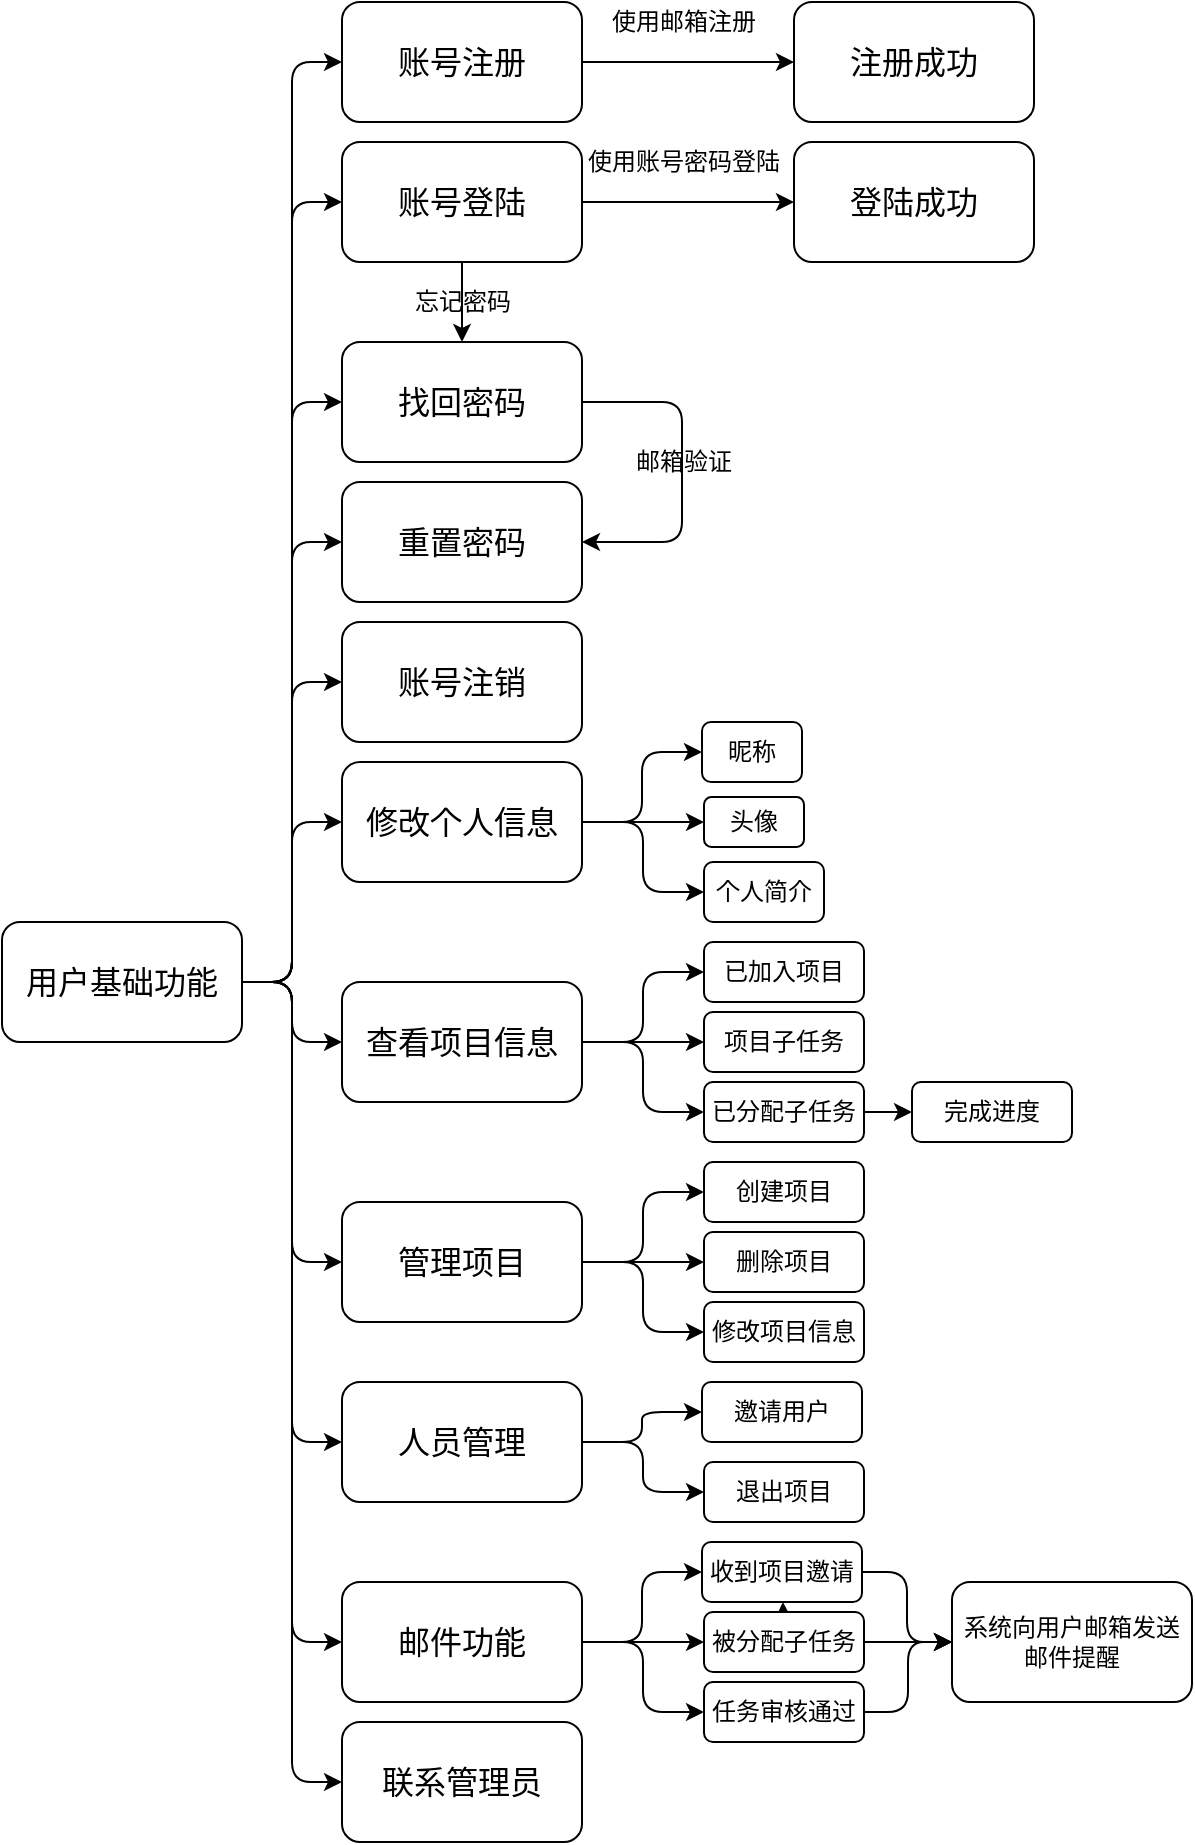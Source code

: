 <mxfile>
    <diagram id="C5RBs43oDa-KdzZeNtuy" name="Page-1">
        <mxGraphModel dx="1781" dy="2308" grid="1" gridSize="10" guides="1" tooltips="1" connect="1" arrows="1" fold="1" page="1" pageScale="1" pageWidth="827" pageHeight="1169" math="0" shadow="0">
            <root>
                <mxCell id="WIyWlLk6GJQsqaUBKTNV-0"/>
                <mxCell id="WIyWlLk6GJQsqaUBKTNV-1" parent="WIyWlLk6GJQsqaUBKTNV-0"/>
                <mxCell id="pE-AcU6Cp-5-v8uXEYiz-11" value="" style="edgeStyle=orthogonalEdgeStyle;rounded=1;orthogonalLoop=1;jettySize=auto;html=1;" parent="WIyWlLk6GJQsqaUBKTNV-1" source="pE-AcU6Cp-5-v8uXEYiz-8" target="pE-AcU6Cp-5-v8uXEYiz-10" edge="1">
                    <mxGeometry relative="1" as="geometry"/>
                </mxCell>
                <mxCell id="pE-AcU6Cp-5-v8uXEYiz-8" value="账号注册" style="rounded=1;whiteSpace=wrap;html=1;flipV=1;fontSize=16;" parent="WIyWlLk6GJQsqaUBKTNV-1" vertex="1">
                    <mxGeometry x="250" y="-90" width="120" height="60" as="geometry"/>
                </mxCell>
                <mxCell id="pE-AcU6Cp-5-v8uXEYiz-10" value="注册成功" style="whiteSpace=wrap;html=1;rounded=1;flipV=1;fontSize=16;" parent="WIyWlLk6GJQsqaUBKTNV-1" vertex="1">
                    <mxGeometry x="476" y="-90" width="120" height="60" as="geometry"/>
                </mxCell>
                <mxCell id="pE-AcU6Cp-5-v8uXEYiz-22" value="" style="edgeStyle=orthogonalEdgeStyle;rounded=1;orthogonalLoop=1;jettySize=auto;html=1;" parent="WIyWlLk6GJQsqaUBKTNV-1" source="pE-AcU6Cp-5-v8uXEYiz-15" target="pE-AcU6Cp-5-v8uXEYiz-17" edge="1">
                    <mxGeometry relative="1" as="geometry"/>
                </mxCell>
                <mxCell id="pE-AcU6Cp-5-v8uXEYiz-25" value="" style="edgeStyle=orthogonalEdgeStyle;rounded=1;orthogonalLoop=1;jettySize=auto;html=1;fontSize=16;" parent="WIyWlLk6GJQsqaUBKTNV-1" source="pE-AcU6Cp-5-v8uXEYiz-15" target="pE-AcU6Cp-5-v8uXEYiz-24" edge="1">
                    <mxGeometry relative="1" as="geometry"/>
                </mxCell>
                <mxCell id="pE-AcU6Cp-5-v8uXEYiz-15" value="账号登陆" style="whiteSpace=wrap;html=1;rounded=1;flipV=1;fontSize=16;" parent="WIyWlLk6GJQsqaUBKTNV-1" vertex="1">
                    <mxGeometry x="250" y="-20" width="120" height="60" as="geometry"/>
                </mxCell>
                <mxCell id="pE-AcU6Cp-5-v8uXEYiz-17" value="登陆成功" style="rounded=1;whiteSpace=wrap;html=1;flipV=1;fontSize=16;" parent="WIyWlLk6GJQsqaUBKTNV-1" vertex="1">
                    <mxGeometry x="476" y="-20" width="120" height="60" as="geometry"/>
                </mxCell>
                <mxCell id="pE-AcU6Cp-5-v8uXEYiz-20" value="使用账号密码登陆" style="text;html=1;strokeColor=none;fillColor=none;align=center;verticalAlign=middle;whiteSpace=wrap;rounded=1;flipV=1;" parent="WIyWlLk6GJQsqaUBKTNV-1" vertex="1">
                    <mxGeometry x="366" y="-20" width="110" height="20" as="geometry"/>
                </mxCell>
                <mxCell id="pE-AcU6Cp-5-v8uXEYiz-23" value="使用邮箱注册" style="text;html=1;strokeColor=none;fillColor=none;align=center;verticalAlign=middle;whiteSpace=wrap;rounded=1;flipV=1;" parent="WIyWlLk6GJQsqaUBKTNV-1" vertex="1">
                    <mxGeometry x="356" y="-90" width="130" height="20" as="geometry"/>
                </mxCell>
                <mxCell id="1" style="edgeStyle=elbowEdgeStyle;hachureGap=4;html=1;entryX=1;entryY=0.5;entryDx=0;entryDy=0;fontFamily=Architects Daughter;fontSource=https%3A%2F%2Ffonts.googleapis.com%2Fcss%3Ffamily%3DArchitects%2BDaughter;fontSize=16;exitX=1;exitY=0.5;exitDx=0;exitDy=0;" edge="1" parent="WIyWlLk6GJQsqaUBKTNV-1" source="pE-AcU6Cp-5-v8uXEYiz-24" target="pE-AcU6Cp-5-v8uXEYiz-27">
                    <mxGeometry relative="1" as="geometry">
                        <mxPoint x="370" y="140" as="sourcePoint"/>
                        <Array as="points">
                            <mxPoint x="420" y="140"/>
                        </Array>
                    </mxGeometry>
                </mxCell>
                <mxCell id="pE-AcU6Cp-5-v8uXEYiz-24" value="找回密码" style="rounded=1;whiteSpace=wrap;html=1;flipV=1;fontSize=16;" parent="WIyWlLk6GJQsqaUBKTNV-1" vertex="1">
                    <mxGeometry x="250" y="80" width="120" height="60" as="geometry"/>
                </mxCell>
                <mxCell id="pE-AcU6Cp-5-v8uXEYiz-26" value="忘记密码" style="text;html=1;strokeColor=none;fillColor=none;align=center;verticalAlign=middle;rounded=1;flipV=1;fontSize=12;labelBorderColor=none;" parent="WIyWlLk6GJQsqaUBKTNV-1" vertex="1">
                    <mxGeometry x="260" y="50" width="100" height="20" as="geometry"/>
                </mxCell>
                <mxCell id="pE-AcU6Cp-5-v8uXEYiz-27" value="重置密码" style="rounded=1;whiteSpace=wrap;html=1;flipV=1;fontSize=16;" parent="WIyWlLk6GJQsqaUBKTNV-1" vertex="1">
                    <mxGeometry x="250" y="150" width="120" height="60" as="geometry"/>
                </mxCell>
                <mxCell id="pE-AcU6Cp-5-v8uXEYiz-29" value="邮箱验证" style="text;html=1;strokeColor=none;fillColor=none;align=center;verticalAlign=middle;whiteSpace=wrap;rounded=1;flipV=1;" parent="WIyWlLk6GJQsqaUBKTNV-1" vertex="1">
                    <mxGeometry x="356" y="130" width="130" height="20" as="geometry"/>
                </mxCell>
                <mxCell id="pE-AcU6Cp-5-v8uXEYiz-30" value="账号注销" style="rounded=1;whiteSpace=wrap;html=1;flipV=1;fontSize=16;" parent="WIyWlLk6GJQsqaUBKTNV-1" vertex="1">
                    <mxGeometry x="250" y="220" width="120" height="60" as="geometry"/>
                </mxCell>
                <mxCell id="pE-AcU6Cp-5-v8uXEYiz-38" style="edgeStyle=orthogonalEdgeStyle;rounded=1;orthogonalLoop=1;jettySize=auto;html=1;exitX=1;exitY=0.5;exitDx=0;exitDy=0;entryX=0;entryY=0.5;entryDx=0;entryDy=0;" parent="WIyWlLk6GJQsqaUBKTNV-1" source="pE-AcU6Cp-5-v8uXEYiz-33" target="pE-AcU6Cp-5-v8uXEYiz-35" edge="1">
                    <mxGeometry relative="1" as="geometry"/>
                </mxCell>
                <mxCell id="pE-AcU6Cp-5-v8uXEYiz-40" style="edgeStyle=orthogonalEdgeStyle;rounded=1;orthogonalLoop=1;jettySize=auto;html=1;exitX=1;exitY=0.5;exitDx=0;exitDy=0;entryX=0;entryY=0.5;entryDx=0;entryDy=0;" parent="WIyWlLk6GJQsqaUBKTNV-1" source="pE-AcU6Cp-5-v8uXEYiz-33" target="pE-AcU6Cp-5-v8uXEYiz-36" edge="1">
                    <mxGeometry relative="1" as="geometry"/>
                </mxCell>
                <mxCell id="pE-AcU6Cp-5-v8uXEYiz-41" style="edgeStyle=orthogonalEdgeStyle;rounded=1;orthogonalLoop=1;jettySize=auto;html=1;exitX=1;exitY=0.5;exitDx=0;exitDy=0;entryX=0;entryY=0.5;entryDx=0;entryDy=0;" parent="WIyWlLk6GJQsqaUBKTNV-1" source="pE-AcU6Cp-5-v8uXEYiz-33" target="pE-AcU6Cp-5-v8uXEYiz-37" edge="1">
                    <mxGeometry relative="1" as="geometry"/>
                </mxCell>
                <mxCell id="pE-AcU6Cp-5-v8uXEYiz-33" value="修改个人信息" style="rounded=1;whiteSpace=wrap;html=1;flipV=1;fontSize=16;" parent="WIyWlLk6GJQsqaUBKTNV-1" vertex="1">
                    <mxGeometry x="250" y="290" width="120" height="60" as="geometry"/>
                </mxCell>
                <mxCell id="pE-AcU6Cp-5-v8uXEYiz-35" value="昵称" style="rounded=1;whiteSpace=wrap;html=1;flipV=1;" parent="WIyWlLk6GJQsqaUBKTNV-1" vertex="1">
                    <mxGeometry x="430" y="270" width="50" height="30" as="geometry"/>
                </mxCell>
                <mxCell id="pE-AcU6Cp-5-v8uXEYiz-36" value="头像" style="rounded=1;whiteSpace=wrap;html=1;flipV=1;" parent="WIyWlLk6GJQsqaUBKTNV-1" vertex="1">
                    <mxGeometry x="431" y="307.5" width="50" height="25" as="geometry"/>
                </mxCell>
                <mxCell id="pE-AcU6Cp-5-v8uXEYiz-37" value="个人简介" style="rounded=1;whiteSpace=wrap;html=1;flipV=1;" parent="WIyWlLk6GJQsqaUBKTNV-1" vertex="1">
                    <mxGeometry x="431" y="340" width="60" height="30" as="geometry"/>
                </mxCell>
                <mxCell id="pE-AcU6Cp-5-v8uXEYiz-48" style="edgeStyle=orthogonalEdgeStyle;rounded=1;orthogonalLoop=1;jettySize=auto;html=1;exitX=1;exitY=0.5;exitDx=0;exitDy=0;entryX=0;entryY=0.5;entryDx=0;entryDy=0;" parent="WIyWlLk6GJQsqaUBKTNV-1" source="pE-AcU6Cp-5-v8uXEYiz-42" target="pE-AcU6Cp-5-v8uXEYiz-43" edge="1">
                    <mxGeometry relative="1" as="geometry"/>
                </mxCell>
                <mxCell id="pE-AcU6Cp-5-v8uXEYiz-49" style="edgeStyle=orthogonalEdgeStyle;rounded=1;orthogonalLoop=1;jettySize=auto;html=1;exitX=1;exitY=0.5;exitDx=0;exitDy=0;entryX=0;entryY=0.5;entryDx=0;entryDy=0;" parent="WIyWlLk6GJQsqaUBKTNV-1" source="pE-AcU6Cp-5-v8uXEYiz-42" target="pE-AcU6Cp-5-v8uXEYiz-45" edge="1">
                    <mxGeometry relative="1" as="geometry"/>
                </mxCell>
                <mxCell id="pE-AcU6Cp-5-v8uXEYiz-50" style="edgeStyle=orthogonalEdgeStyle;rounded=1;orthogonalLoop=1;jettySize=auto;html=1;exitX=1;exitY=0.5;exitDx=0;exitDy=0;entryX=0;entryY=0.5;entryDx=0;entryDy=0;" parent="WIyWlLk6GJQsqaUBKTNV-1" source="pE-AcU6Cp-5-v8uXEYiz-42" target="pE-AcU6Cp-5-v8uXEYiz-47" edge="1">
                    <mxGeometry relative="1" as="geometry"/>
                </mxCell>
                <mxCell id="pE-AcU6Cp-5-v8uXEYiz-42" value="查看项目信息" style="rounded=1;whiteSpace=wrap;html=1;flipV=1;fontSize=16;" parent="WIyWlLk6GJQsqaUBKTNV-1" vertex="1">
                    <mxGeometry x="250" y="400" width="120" height="60" as="geometry"/>
                </mxCell>
                <mxCell id="pE-AcU6Cp-5-v8uXEYiz-43" value="已加入项目" style="rounded=1;whiteSpace=wrap;html=1;flipV=1;" parent="WIyWlLk6GJQsqaUBKTNV-1" vertex="1">
                    <mxGeometry x="431" y="380" width="80" height="30" as="geometry"/>
                </mxCell>
                <mxCell id="pE-AcU6Cp-5-v8uXEYiz-45" value="项目子任务" style="rounded=1;whiteSpace=wrap;html=1;flipV=1;" parent="WIyWlLk6GJQsqaUBKTNV-1" vertex="1">
                    <mxGeometry x="431" y="415" width="80" height="30" as="geometry"/>
                </mxCell>
                <mxCell id="pE-AcU6Cp-5-v8uXEYiz-52" style="edgeStyle=orthogonalEdgeStyle;rounded=1;orthogonalLoop=1;jettySize=auto;html=1;exitX=1;exitY=0.5;exitDx=0;exitDy=0;entryX=0;entryY=0.5;entryDx=0;entryDy=0;" parent="WIyWlLk6GJQsqaUBKTNV-1" source="pE-AcU6Cp-5-v8uXEYiz-47" target="pE-AcU6Cp-5-v8uXEYiz-51" edge="1">
                    <mxGeometry relative="1" as="geometry"/>
                </mxCell>
                <mxCell id="pE-AcU6Cp-5-v8uXEYiz-47" value="已分配子任务" style="rounded=1;whiteSpace=wrap;html=1;flipV=1;" parent="WIyWlLk6GJQsqaUBKTNV-1" vertex="1">
                    <mxGeometry x="431" y="450" width="80" height="30" as="geometry"/>
                </mxCell>
                <mxCell id="pE-AcU6Cp-5-v8uXEYiz-51" value="完成进度" style="rounded=1;whiteSpace=wrap;html=1;flipV=1;" parent="WIyWlLk6GJQsqaUBKTNV-1" vertex="1">
                    <mxGeometry x="535" y="450" width="80" height="30" as="geometry"/>
                </mxCell>
                <mxCell id="pE-AcU6Cp-5-v8uXEYiz-57" style="edgeStyle=orthogonalEdgeStyle;rounded=1;orthogonalLoop=1;jettySize=auto;html=1;exitX=1;exitY=0.5;exitDx=0;exitDy=0;entryX=0;entryY=0.5;entryDx=0;entryDy=0;" parent="WIyWlLk6GJQsqaUBKTNV-1" source="pE-AcU6Cp-5-v8uXEYiz-53" target="pE-AcU6Cp-5-v8uXEYiz-54" edge="1">
                    <mxGeometry relative="1" as="geometry"/>
                </mxCell>
                <mxCell id="pE-AcU6Cp-5-v8uXEYiz-58" style="edgeStyle=orthogonalEdgeStyle;rounded=1;orthogonalLoop=1;jettySize=auto;html=1;exitX=1;exitY=0.5;exitDx=0;exitDy=0;entryX=0;entryY=0.5;entryDx=0;entryDy=0;" parent="WIyWlLk6GJQsqaUBKTNV-1" source="pE-AcU6Cp-5-v8uXEYiz-53" target="pE-AcU6Cp-5-v8uXEYiz-55" edge="1">
                    <mxGeometry relative="1" as="geometry"/>
                </mxCell>
                <mxCell id="pE-AcU6Cp-5-v8uXEYiz-59" style="edgeStyle=orthogonalEdgeStyle;rounded=1;orthogonalLoop=1;jettySize=auto;html=1;exitX=1;exitY=0.5;exitDx=0;exitDy=0;entryX=0;entryY=0.5;entryDx=0;entryDy=0;" parent="WIyWlLk6GJQsqaUBKTNV-1" source="pE-AcU6Cp-5-v8uXEYiz-53" target="pE-AcU6Cp-5-v8uXEYiz-56" edge="1">
                    <mxGeometry relative="1" as="geometry"/>
                </mxCell>
                <mxCell id="pE-AcU6Cp-5-v8uXEYiz-53" value="管理项目" style="rounded=1;whiteSpace=wrap;html=1;flipV=1;fontSize=16;" parent="WIyWlLk6GJQsqaUBKTNV-1" vertex="1">
                    <mxGeometry x="250" y="510" width="120" height="60" as="geometry"/>
                </mxCell>
                <mxCell id="pE-AcU6Cp-5-v8uXEYiz-54" value="创建项目" style="rounded=1;whiteSpace=wrap;html=1;flipV=1;" parent="WIyWlLk6GJQsqaUBKTNV-1" vertex="1">
                    <mxGeometry x="431" y="490" width="80" height="30" as="geometry"/>
                </mxCell>
                <mxCell id="pE-AcU6Cp-5-v8uXEYiz-55" value="删除项目" style="rounded=1;whiteSpace=wrap;html=1;flipV=1;" parent="WIyWlLk6GJQsqaUBKTNV-1" vertex="1">
                    <mxGeometry x="431" y="525" width="80" height="30" as="geometry"/>
                </mxCell>
                <mxCell id="pE-AcU6Cp-5-v8uXEYiz-56" value="修改项目信息" style="rounded=1;whiteSpace=wrap;html=1;flipV=1;" parent="WIyWlLk6GJQsqaUBKTNV-1" vertex="1">
                    <mxGeometry x="431" y="560" width="80" height="30" as="geometry"/>
                </mxCell>
                <mxCell id="pE-AcU6Cp-5-v8uXEYiz-64" style="edgeStyle=orthogonalEdgeStyle;rounded=1;orthogonalLoop=1;jettySize=auto;html=1;exitX=1;exitY=0.5;exitDx=0;exitDy=0;entryX=0;entryY=0.5;entryDx=0;entryDy=0;" parent="WIyWlLk6GJQsqaUBKTNV-1" source="pE-AcU6Cp-5-v8uXEYiz-60" target="pE-AcU6Cp-5-v8uXEYiz-61" edge="1">
                    <mxGeometry relative="1" as="geometry"/>
                </mxCell>
                <mxCell id="pE-AcU6Cp-5-v8uXEYiz-65" style="edgeStyle=orthogonalEdgeStyle;rounded=1;orthogonalLoop=1;jettySize=auto;html=1;exitX=1;exitY=0.5;exitDx=0;exitDy=0;entryX=0;entryY=0.5;entryDx=0;entryDy=0;" parent="WIyWlLk6GJQsqaUBKTNV-1" source="pE-AcU6Cp-5-v8uXEYiz-60" target="pE-AcU6Cp-5-v8uXEYiz-62" edge="1">
                    <mxGeometry relative="1" as="geometry"/>
                </mxCell>
                <mxCell id="pE-AcU6Cp-5-v8uXEYiz-60" value="人员管理" style="rounded=1;whiteSpace=wrap;html=1;flipV=1;fontSize=16;" parent="WIyWlLk6GJQsqaUBKTNV-1" vertex="1">
                    <mxGeometry x="250" y="600" width="120" height="60" as="geometry"/>
                </mxCell>
                <mxCell id="pE-AcU6Cp-5-v8uXEYiz-61" value="邀请用户" style="rounded=1;whiteSpace=wrap;html=1;flipV=1;" parent="WIyWlLk6GJQsqaUBKTNV-1" vertex="1">
                    <mxGeometry x="430" y="600" width="80" height="30" as="geometry"/>
                </mxCell>
                <mxCell id="pE-AcU6Cp-5-v8uXEYiz-62" value="退出项目" style="rounded=1;whiteSpace=wrap;html=1;flipV=1;" parent="WIyWlLk6GJQsqaUBKTNV-1" vertex="1">
                    <mxGeometry x="431" y="640" width="80" height="30" as="geometry"/>
                </mxCell>
                <mxCell id="pE-AcU6Cp-5-v8uXEYiz-72" style="edgeStyle=orthogonalEdgeStyle;rounded=1;orthogonalLoop=1;jettySize=auto;html=1;exitX=1;exitY=0.5;exitDx=0;exitDy=0;entryX=0;entryY=0.5;entryDx=0;entryDy=0;" parent="WIyWlLk6GJQsqaUBKTNV-1" source="pE-AcU6Cp-5-v8uXEYiz-67" target="pE-AcU6Cp-5-v8uXEYiz-68" edge="1">
                    <mxGeometry relative="1" as="geometry"/>
                </mxCell>
                <mxCell id="pE-AcU6Cp-5-v8uXEYiz-73" style="edgeStyle=orthogonalEdgeStyle;rounded=1;orthogonalLoop=1;jettySize=auto;html=1;exitX=1;exitY=0.5;exitDx=0;exitDy=0;entryX=0;entryY=0.5;entryDx=0;entryDy=0;" parent="WIyWlLk6GJQsqaUBKTNV-1" source="pE-AcU6Cp-5-v8uXEYiz-67" target="pE-AcU6Cp-5-v8uXEYiz-69" edge="1">
                    <mxGeometry relative="1" as="geometry"/>
                </mxCell>
                <mxCell id="pE-AcU6Cp-5-v8uXEYiz-74" style="edgeStyle=orthogonalEdgeStyle;rounded=1;orthogonalLoop=1;jettySize=auto;html=1;exitX=1;exitY=0.5;exitDx=0;exitDy=0;entryX=0;entryY=0.5;entryDx=0;entryDy=0;" parent="WIyWlLk6GJQsqaUBKTNV-1" source="pE-AcU6Cp-5-v8uXEYiz-67" target="pE-AcU6Cp-5-v8uXEYiz-71" edge="1">
                    <mxGeometry relative="1" as="geometry"/>
                </mxCell>
                <mxCell id="pE-AcU6Cp-5-v8uXEYiz-67" value="邮件功能" style="rounded=1;whiteSpace=wrap;html=1;flipV=1;fontSize=16;" parent="WIyWlLk6GJQsqaUBKTNV-1" vertex="1">
                    <mxGeometry x="250" y="700" width="120" height="60" as="geometry"/>
                </mxCell>
                <mxCell id="pE-AcU6Cp-5-v8uXEYiz-76" style="edgeStyle=orthogonalEdgeStyle;rounded=1;orthogonalLoop=1;jettySize=auto;html=1;exitX=1;exitY=0.5;exitDx=0;exitDy=0;entryX=0;entryY=0.5;entryDx=0;entryDy=0;" parent="WIyWlLk6GJQsqaUBKTNV-1" source="pE-AcU6Cp-5-v8uXEYiz-68" target="pE-AcU6Cp-5-v8uXEYiz-75" edge="1">
                    <mxGeometry relative="1" as="geometry"/>
                </mxCell>
                <mxCell id="pE-AcU6Cp-5-v8uXEYiz-68" value="收到项目邀请" style="rounded=1;whiteSpace=wrap;html=1;flipV=1;" parent="WIyWlLk6GJQsqaUBKTNV-1" vertex="1">
                    <mxGeometry x="430" y="680" width="80" height="30" as="geometry"/>
                </mxCell>
                <mxCell id="pE-AcU6Cp-5-v8uXEYiz-79" style="edgeStyle=orthogonalEdgeStyle;rounded=1;orthogonalLoop=1;jettySize=auto;html=1;exitX=1;exitY=0.5;exitDx=0;exitDy=0;entryX=0;entryY=0.5;entryDx=0;entryDy=0;" parent="WIyWlLk6GJQsqaUBKTNV-1" source="pE-AcU6Cp-5-v8uXEYiz-69" target="pE-AcU6Cp-5-v8uXEYiz-75" edge="1">
                    <mxGeometry relative="1" as="geometry"/>
                </mxCell>
                <mxCell id="0" value="" style="edgeStyle=none;hachureGap=4;html=1;fontFamily=Architects Daughter;fontSource=https%3A%2F%2Ffonts.googleapis.com%2Fcss%3Ffamily%3DArchitects%2BDaughter;fontSize=16;" edge="1" parent="WIyWlLk6GJQsqaUBKTNV-1" source="pE-AcU6Cp-5-v8uXEYiz-69" target="pE-AcU6Cp-5-v8uXEYiz-68">
                    <mxGeometry relative="1" as="geometry"/>
                </mxCell>
                <mxCell id="pE-AcU6Cp-5-v8uXEYiz-69" value="被分配子任务" style="rounded=1;whiteSpace=wrap;html=1;flipV=1;" parent="WIyWlLk6GJQsqaUBKTNV-1" vertex="1">
                    <mxGeometry x="431" y="715" width="80" height="30" as="geometry"/>
                </mxCell>
                <mxCell id="pE-AcU6Cp-5-v8uXEYiz-78" style="edgeStyle=orthogonalEdgeStyle;rounded=1;orthogonalLoop=1;jettySize=auto;html=1;exitX=1;exitY=0.5;exitDx=0;exitDy=0;entryX=0;entryY=0.5;entryDx=0;entryDy=0;" parent="WIyWlLk6GJQsqaUBKTNV-1" source="pE-AcU6Cp-5-v8uXEYiz-71" target="pE-AcU6Cp-5-v8uXEYiz-75" edge="1">
                    <mxGeometry relative="1" as="geometry"/>
                </mxCell>
                <mxCell id="pE-AcU6Cp-5-v8uXEYiz-71" value="任务审核通过" style="rounded=1;whiteSpace=wrap;html=1;flipV=1;" parent="WIyWlLk6GJQsqaUBKTNV-1" vertex="1">
                    <mxGeometry x="431" y="750" width="80" height="30" as="geometry"/>
                </mxCell>
                <mxCell id="pE-AcU6Cp-5-v8uXEYiz-75" value="系统向用户邮箱发送邮件提醒" style="rounded=1;whiteSpace=wrap;html=1;flipV=1;" parent="WIyWlLk6GJQsqaUBKTNV-1" vertex="1">
                    <mxGeometry x="555" y="700" width="120" height="60" as="geometry"/>
                </mxCell>
                <mxCell id="pE-AcU6Cp-5-v8uXEYiz-80" value="联系管理员" style="rounded=1;whiteSpace=wrap;html=1;flipV=1;fontSize=16;" parent="WIyWlLk6GJQsqaUBKTNV-1" vertex="1">
                    <mxGeometry x="250" y="770" width="120" height="60" as="geometry"/>
                </mxCell>
                <mxCell id="pE-AcU6Cp-5-v8uXEYiz-82" style="edgeStyle=orthogonalEdgeStyle;rounded=1;orthogonalLoop=1;jettySize=auto;html=1;exitX=1;exitY=0.5;exitDx=0;exitDy=0;entryX=0;entryY=0.5;entryDx=0;entryDy=0;fontSize=16;" parent="WIyWlLk6GJQsqaUBKTNV-1" source="pE-AcU6Cp-5-v8uXEYiz-81" target="pE-AcU6Cp-5-v8uXEYiz-15" edge="1">
                    <mxGeometry relative="1" as="geometry"/>
                </mxCell>
                <mxCell id="pE-AcU6Cp-5-v8uXEYiz-83" style="edgeStyle=orthogonalEdgeStyle;rounded=1;orthogonalLoop=1;jettySize=auto;html=1;exitX=1;exitY=0.5;exitDx=0;exitDy=0;entryX=0;entryY=0.5;entryDx=0;entryDy=0;fontSize=16;" parent="WIyWlLk6GJQsqaUBKTNV-1" source="pE-AcU6Cp-5-v8uXEYiz-81" target="pE-AcU6Cp-5-v8uXEYiz-24" edge="1">
                    <mxGeometry relative="1" as="geometry"/>
                </mxCell>
                <mxCell id="pE-AcU6Cp-5-v8uXEYiz-84" style="edgeStyle=orthogonalEdgeStyle;rounded=1;orthogonalLoop=1;jettySize=auto;html=1;exitX=1;exitY=0.5;exitDx=0;exitDy=0;entryX=0;entryY=0.5;entryDx=0;entryDy=0;fontSize=16;" parent="WIyWlLk6GJQsqaUBKTNV-1" source="pE-AcU6Cp-5-v8uXEYiz-81" target="pE-AcU6Cp-5-v8uXEYiz-27" edge="1">
                    <mxGeometry relative="1" as="geometry"/>
                </mxCell>
                <mxCell id="pE-AcU6Cp-5-v8uXEYiz-85" style="edgeStyle=orthogonalEdgeStyle;rounded=1;orthogonalLoop=1;jettySize=auto;html=1;exitX=1;exitY=0.5;exitDx=0;exitDy=0;entryX=0;entryY=0.5;entryDx=0;entryDy=0;fontSize=16;" parent="WIyWlLk6GJQsqaUBKTNV-1" source="pE-AcU6Cp-5-v8uXEYiz-81" target="pE-AcU6Cp-5-v8uXEYiz-30" edge="1">
                    <mxGeometry relative="1" as="geometry"/>
                </mxCell>
                <mxCell id="pE-AcU6Cp-5-v8uXEYiz-87" style="edgeStyle=orthogonalEdgeStyle;rounded=1;orthogonalLoop=1;jettySize=auto;html=1;exitX=1;exitY=0.5;exitDx=0;exitDy=0;entryX=0;entryY=0.5;entryDx=0;entryDy=0;fontSize=16;" parent="WIyWlLk6GJQsqaUBKTNV-1" source="pE-AcU6Cp-5-v8uXEYiz-81" target="pE-AcU6Cp-5-v8uXEYiz-33" edge="1">
                    <mxGeometry relative="1" as="geometry"/>
                </mxCell>
                <mxCell id="pE-AcU6Cp-5-v8uXEYiz-88" style="edgeStyle=orthogonalEdgeStyle;rounded=1;orthogonalLoop=1;jettySize=auto;html=1;exitX=1;exitY=0.5;exitDx=0;exitDy=0;entryX=0;entryY=0.5;entryDx=0;entryDy=0;fontSize=16;" parent="WIyWlLk6GJQsqaUBKTNV-1" source="pE-AcU6Cp-5-v8uXEYiz-81" target="pE-AcU6Cp-5-v8uXEYiz-42" edge="1">
                    <mxGeometry relative="1" as="geometry"/>
                </mxCell>
                <mxCell id="pE-AcU6Cp-5-v8uXEYiz-89" style="edgeStyle=orthogonalEdgeStyle;rounded=1;orthogonalLoop=1;jettySize=auto;html=1;exitX=1;exitY=0.5;exitDx=0;exitDy=0;entryX=0;entryY=0.5;entryDx=0;entryDy=0;fontSize=16;" parent="WIyWlLk6GJQsqaUBKTNV-1" source="pE-AcU6Cp-5-v8uXEYiz-81" target="pE-AcU6Cp-5-v8uXEYiz-53" edge="1">
                    <mxGeometry relative="1" as="geometry"/>
                </mxCell>
                <mxCell id="pE-AcU6Cp-5-v8uXEYiz-90" style="edgeStyle=orthogonalEdgeStyle;rounded=1;orthogonalLoop=1;jettySize=auto;html=1;exitX=1;exitY=0.5;exitDx=0;exitDy=0;entryX=0;entryY=0.5;entryDx=0;entryDy=0;fontSize=16;" parent="WIyWlLk6GJQsqaUBKTNV-1" source="pE-AcU6Cp-5-v8uXEYiz-81" target="pE-AcU6Cp-5-v8uXEYiz-60" edge="1">
                    <mxGeometry relative="1" as="geometry"/>
                </mxCell>
                <mxCell id="pE-AcU6Cp-5-v8uXEYiz-91" style="edgeStyle=orthogonalEdgeStyle;rounded=1;orthogonalLoop=1;jettySize=auto;html=1;exitX=1;exitY=0.5;exitDx=0;exitDy=0;entryX=0;entryY=0.5;entryDx=0;entryDy=0;fontSize=16;" parent="WIyWlLk6GJQsqaUBKTNV-1" source="pE-AcU6Cp-5-v8uXEYiz-81" target="pE-AcU6Cp-5-v8uXEYiz-67" edge="1">
                    <mxGeometry relative="1" as="geometry"/>
                </mxCell>
                <mxCell id="pE-AcU6Cp-5-v8uXEYiz-92" style="edgeStyle=orthogonalEdgeStyle;rounded=1;orthogonalLoop=1;jettySize=auto;html=1;exitX=1;exitY=0.5;exitDx=0;exitDy=0;entryX=0;entryY=0.5;entryDx=0;entryDy=0;fontSize=16;" parent="WIyWlLk6GJQsqaUBKTNV-1" source="pE-AcU6Cp-5-v8uXEYiz-81" target="pE-AcU6Cp-5-v8uXEYiz-80" edge="1">
                    <mxGeometry relative="1" as="geometry"/>
                </mxCell>
                <mxCell id="3" style="edgeStyle=orthogonalEdgeStyle;rounded=1;html=1;entryX=0;entryY=0.5;entryDx=0;entryDy=0;fontSize=16;" edge="1" parent="WIyWlLk6GJQsqaUBKTNV-1" source="pE-AcU6Cp-5-v8uXEYiz-81" target="pE-AcU6Cp-5-v8uXEYiz-8">
                    <mxGeometry relative="1" as="geometry"/>
                </mxCell>
                <mxCell id="pE-AcU6Cp-5-v8uXEYiz-81" value="用户基础功能" style="rounded=1;whiteSpace=wrap;html=1;flipV=1;fontSize=16;" parent="WIyWlLk6GJQsqaUBKTNV-1" vertex="1">
                    <mxGeometry x="80" y="370" width="120" height="60" as="geometry"/>
                </mxCell>
            </root>
        </mxGraphModel>
    </diagram>
</mxfile>
